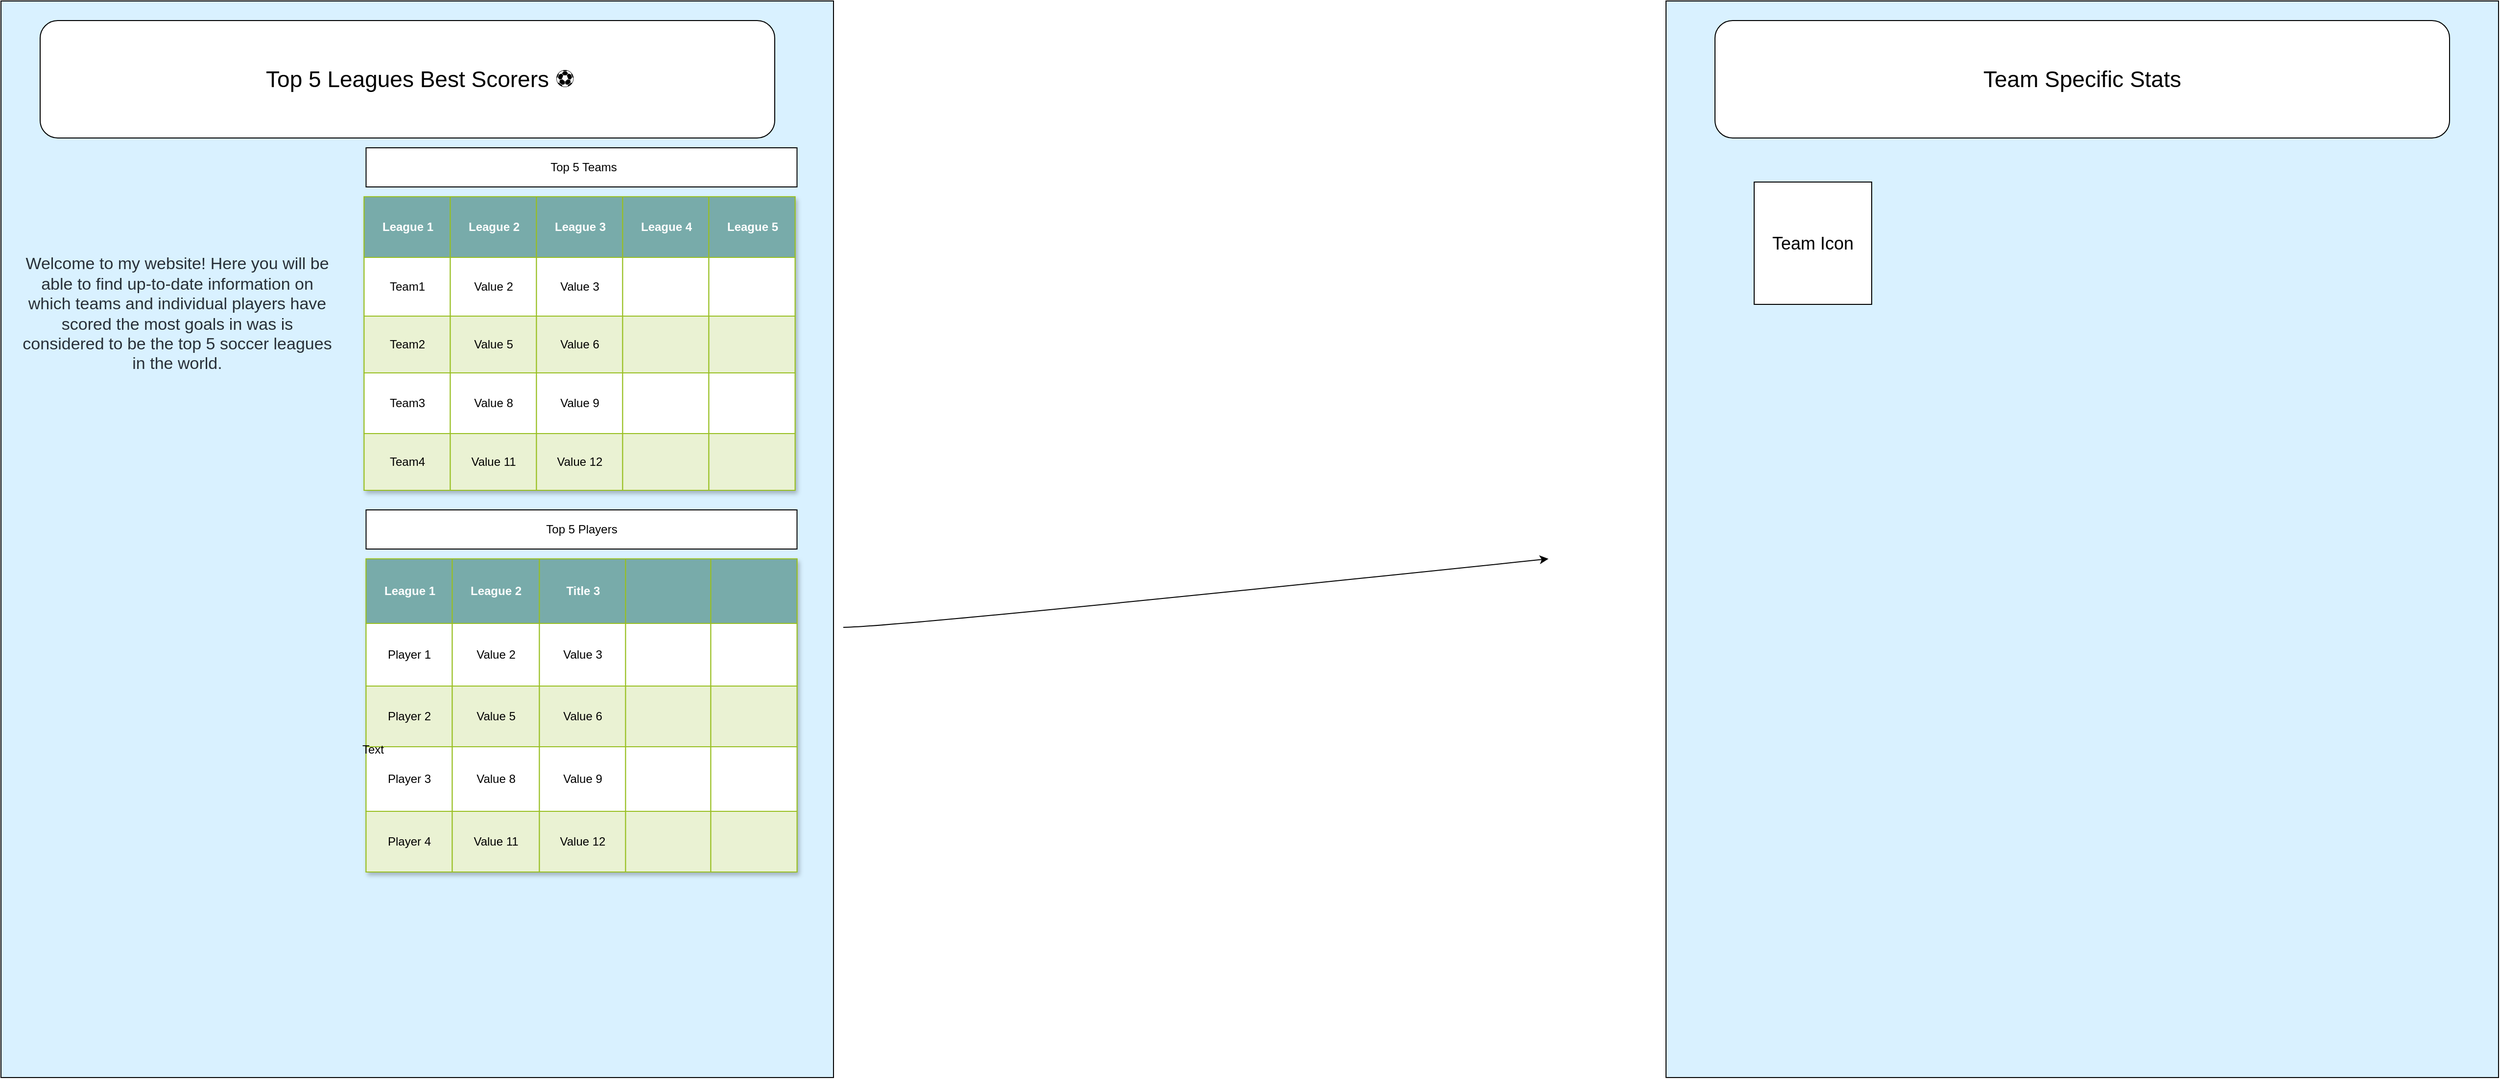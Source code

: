 <mxfile version="24.7.6">
  <diagram name="Page-1" id="lAEC4sKNwvME6B4Y-kTL">
    <mxGraphModel dx="2607" dy="1407" grid="1" gridSize="10" guides="1" tooltips="1" connect="1" arrows="1" fold="1" page="1" pageScale="1" pageWidth="850" pageHeight="1100" math="0" shadow="0">
      <root>
        <mxCell id="0" />
        <mxCell id="1" parent="0" />
        <mxCell id="4pZrdhgn44m1h8Vc9Evg-91" value="" style="rounded=0;whiteSpace=wrap;html=1;fillColor=#D9F1FF;" parent="1" vertex="1">
          <mxGeometry width="850" height="1100" as="geometry" />
        </mxCell>
        <mxCell id="2yeSt3VRnw0PstPdTCbh-1" value="" style="rounded=1;whiteSpace=wrap;html=1;" parent="1" vertex="1">
          <mxGeometry x="40" y="20" width="750" height="120" as="geometry" />
        </mxCell>
        <mxCell id="4pZrdhgn44m1h8Vc9Evg-7" value="Assets" style="childLayout=tableLayout;recursiveResize=0;strokeColor=#98bf21;fillColor=#c1cfda;shadow=1;textShadow=0;" parent="1" vertex="1">
          <mxGeometry x="370.75" y="200" width="440" height="300" as="geometry" />
        </mxCell>
        <mxCell id="4pZrdhgn44m1h8Vc9Evg-8" style="shape=tableRow;horizontal=0;startSize=0;swimlaneHead=0;swimlaneBody=0;top=0;left=0;bottom=0;right=0;dropTarget=0;collapsible=0;recursiveResize=0;expand=0;fontStyle=0;strokeColor=inherit;fillColor=#ffffff;" parent="4pZrdhgn44m1h8Vc9Evg-7" vertex="1">
          <mxGeometry width="440" height="62" as="geometry" />
        </mxCell>
        <mxCell id="4pZrdhgn44m1h8Vc9Evg-9" value="League 1" style="connectable=0;recursiveResize=0;strokeColor=inherit;fillColor=#78abaa;align=center;fontStyle=1;fontColor=#FFFFFF;html=1;" parent="4pZrdhgn44m1h8Vc9Evg-8" vertex="1">
          <mxGeometry width="88" height="62" as="geometry">
            <mxRectangle width="88" height="62" as="alternateBounds" />
          </mxGeometry>
        </mxCell>
        <mxCell id="4pZrdhgn44m1h8Vc9Evg-10" value="League 2" style="connectable=0;recursiveResize=0;strokeColor=inherit;fillColor=#78abaa;align=center;fontStyle=1;fontColor=#FFFFFF;html=1;" parent="4pZrdhgn44m1h8Vc9Evg-8" vertex="1">
          <mxGeometry x="88" width="88" height="62" as="geometry">
            <mxRectangle width="88" height="62" as="alternateBounds" />
          </mxGeometry>
        </mxCell>
        <mxCell id="4pZrdhgn44m1h8Vc9Evg-11" value="League 3" style="connectable=0;recursiveResize=0;strokeColor=inherit;fillColor=#78abaa;align=center;fontStyle=1;fontColor=#FFFFFF;html=1;" parent="4pZrdhgn44m1h8Vc9Evg-8" vertex="1">
          <mxGeometry x="176" width="88" height="62" as="geometry">
            <mxRectangle width="88" height="62" as="alternateBounds" />
          </mxGeometry>
        </mxCell>
        <mxCell id="4pZrdhgn44m1h8Vc9Evg-49" value="League 4" style="connectable=0;recursiveResize=0;strokeColor=inherit;fillColor=#78abaa;align=center;fontStyle=1;fontColor=#FFFFFF;html=1;" parent="4pZrdhgn44m1h8Vc9Evg-8" vertex="1">
          <mxGeometry x="264" width="88" height="62" as="geometry">
            <mxRectangle width="88" height="62" as="alternateBounds" />
          </mxGeometry>
        </mxCell>
        <mxCell id="4pZrdhgn44m1h8Vc9Evg-54" value="League 5" style="connectable=0;recursiveResize=0;strokeColor=inherit;fillColor=#78abaa;align=center;fontStyle=1;fontColor=#FFFFFF;html=1;" parent="4pZrdhgn44m1h8Vc9Evg-8" vertex="1">
          <mxGeometry x="352" width="88" height="62" as="geometry">
            <mxRectangle width="88" height="62" as="alternateBounds" />
          </mxGeometry>
        </mxCell>
        <mxCell id="4pZrdhgn44m1h8Vc9Evg-12" value="" style="shape=tableRow;horizontal=0;startSize=0;swimlaneHead=0;swimlaneBody=0;top=0;left=0;bottom=0;right=0;dropTarget=0;collapsible=0;recursiveResize=0;expand=0;fontStyle=0;strokeColor=inherit;fillColor=#ffffff;" parent="4pZrdhgn44m1h8Vc9Evg-7" vertex="1">
          <mxGeometry y="62" width="440" height="60" as="geometry" />
        </mxCell>
        <mxCell id="4pZrdhgn44m1h8Vc9Evg-13" value="Team1" style="connectable=0;recursiveResize=0;strokeColor=inherit;fillColor=inherit;align=center;whiteSpace=wrap;html=1;" parent="4pZrdhgn44m1h8Vc9Evg-12" vertex="1">
          <mxGeometry width="88" height="60" as="geometry">
            <mxRectangle width="88" height="60" as="alternateBounds" />
          </mxGeometry>
        </mxCell>
        <mxCell id="4pZrdhgn44m1h8Vc9Evg-14" value="Value 2" style="connectable=0;recursiveResize=0;strokeColor=inherit;fillColor=inherit;align=center;whiteSpace=wrap;html=1;" parent="4pZrdhgn44m1h8Vc9Evg-12" vertex="1">
          <mxGeometry x="88" width="88" height="60" as="geometry">
            <mxRectangle width="88" height="60" as="alternateBounds" />
          </mxGeometry>
        </mxCell>
        <mxCell id="4pZrdhgn44m1h8Vc9Evg-15" value="Value 3" style="connectable=0;recursiveResize=0;strokeColor=inherit;fillColor=inherit;align=center;whiteSpace=wrap;html=1;" parent="4pZrdhgn44m1h8Vc9Evg-12" vertex="1">
          <mxGeometry x="176" width="88" height="60" as="geometry">
            <mxRectangle width="88" height="60" as="alternateBounds" />
          </mxGeometry>
        </mxCell>
        <mxCell id="4pZrdhgn44m1h8Vc9Evg-50" style="connectable=0;recursiveResize=0;strokeColor=inherit;fillColor=inherit;align=center;whiteSpace=wrap;html=1;" parent="4pZrdhgn44m1h8Vc9Evg-12" vertex="1">
          <mxGeometry x="264" width="88" height="60" as="geometry">
            <mxRectangle width="88" height="60" as="alternateBounds" />
          </mxGeometry>
        </mxCell>
        <mxCell id="4pZrdhgn44m1h8Vc9Evg-55" style="connectable=0;recursiveResize=0;strokeColor=inherit;fillColor=inherit;align=center;whiteSpace=wrap;html=1;" parent="4pZrdhgn44m1h8Vc9Evg-12" vertex="1">
          <mxGeometry x="352" width="88" height="60" as="geometry">
            <mxRectangle width="88" height="60" as="alternateBounds" />
          </mxGeometry>
        </mxCell>
        <mxCell id="4pZrdhgn44m1h8Vc9Evg-16" value="" style="shape=tableRow;horizontal=0;startSize=0;swimlaneHead=0;swimlaneBody=0;top=0;left=0;bottom=0;right=0;dropTarget=0;collapsible=0;recursiveResize=0;expand=0;fontStyle=1;strokeColor=inherit;fillColor=#EAF2D3;" parent="4pZrdhgn44m1h8Vc9Evg-7" vertex="1">
          <mxGeometry y="122" width="440" height="58" as="geometry" />
        </mxCell>
        <mxCell id="4pZrdhgn44m1h8Vc9Evg-17" value="Team2" style="connectable=0;recursiveResize=0;strokeColor=inherit;fillColor=inherit;whiteSpace=wrap;html=1;" parent="4pZrdhgn44m1h8Vc9Evg-16" vertex="1">
          <mxGeometry width="88" height="58" as="geometry">
            <mxRectangle width="88" height="58" as="alternateBounds" />
          </mxGeometry>
        </mxCell>
        <mxCell id="4pZrdhgn44m1h8Vc9Evg-18" value="Value 5" style="connectable=0;recursiveResize=0;strokeColor=inherit;fillColor=inherit;whiteSpace=wrap;html=1;" parent="4pZrdhgn44m1h8Vc9Evg-16" vertex="1">
          <mxGeometry x="88" width="88" height="58" as="geometry">
            <mxRectangle width="88" height="58" as="alternateBounds" />
          </mxGeometry>
        </mxCell>
        <mxCell id="4pZrdhgn44m1h8Vc9Evg-19" value="Value 6" style="connectable=0;recursiveResize=0;strokeColor=inherit;fillColor=inherit;whiteSpace=wrap;html=1;" parent="4pZrdhgn44m1h8Vc9Evg-16" vertex="1">
          <mxGeometry x="176" width="88" height="58" as="geometry">
            <mxRectangle width="88" height="58" as="alternateBounds" />
          </mxGeometry>
        </mxCell>
        <mxCell id="4pZrdhgn44m1h8Vc9Evg-51" style="connectable=0;recursiveResize=0;strokeColor=inherit;fillColor=inherit;whiteSpace=wrap;html=1;" parent="4pZrdhgn44m1h8Vc9Evg-16" vertex="1">
          <mxGeometry x="264" width="88" height="58" as="geometry">
            <mxRectangle width="88" height="58" as="alternateBounds" />
          </mxGeometry>
        </mxCell>
        <mxCell id="4pZrdhgn44m1h8Vc9Evg-56" style="connectable=0;recursiveResize=0;strokeColor=inherit;fillColor=inherit;whiteSpace=wrap;html=1;" parent="4pZrdhgn44m1h8Vc9Evg-16" vertex="1">
          <mxGeometry x="352" width="88" height="58" as="geometry">
            <mxRectangle width="88" height="58" as="alternateBounds" />
          </mxGeometry>
        </mxCell>
        <mxCell id="4pZrdhgn44m1h8Vc9Evg-20" value="" style="shape=tableRow;horizontal=0;startSize=0;swimlaneHead=0;swimlaneBody=0;top=0;left=0;bottom=0;right=0;dropTarget=0;collapsible=0;recursiveResize=0;expand=0;fontStyle=0;strokeColor=inherit;fillColor=#ffffff;" parent="4pZrdhgn44m1h8Vc9Evg-7" vertex="1">
          <mxGeometry y="180" width="440" height="62" as="geometry" />
        </mxCell>
        <mxCell id="4pZrdhgn44m1h8Vc9Evg-21" value="Team3" style="connectable=0;recursiveResize=0;strokeColor=inherit;fillColor=inherit;fontStyle=0;align=center;whiteSpace=wrap;html=1;" parent="4pZrdhgn44m1h8Vc9Evg-20" vertex="1">
          <mxGeometry width="88" height="62" as="geometry">
            <mxRectangle width="88" height="62" as="alternateBounds" />
          </mxGeometry>
        </mxCell>
        <mxCell id="4pZrdhgn44m1h8Vc9Evg-22" value="Value 8" style="connectable=0;recursiveResize=0;strokeColor=inherit;fillColor=inherit;fontStyle=0;align=center;whiteSpace=wrap;html=1;" parent="4pZrdhgn44m1h8Vc9Evg-20" vertex="1">
          <mxGeometry x="88" width="88" height="62" as="geometry">
            <mxRectangle width="88" height="62" as="alternateBounds" />
          </mxGeometry>
        </mxCell>
        <mxCell id="4pZrdhgn44m1h8Vc9Evg-23" value="Value 9" style="connectable=0;recursiveResize=0;strokeColor=inherit;fillColor=inherit;fontStyle=0;align=center;whiteSpace=wrap;html=1;" parent="4pZrdhgn44m1h8Vc9Evg-20" vertex="1">
          <mxGeometry x="176" width="88" height="62" as="geometry">
            <mxRectangle width="88" height="62" as="alternateBounds" />
          </mxGeometry>
        </mxCell>
        <mxCell id="4pZrdhgn44m1h8Vc9Evg-52" style="connectable=0;recursiveResize=0;strokeColor=inherit;fillColor=inherit;fontStyle=0;align=center;whiteSpace=wrap;html=1;" parent="4pZrdhgn44m1h8Vc9Evg-20" vertex="1">
          <mxGeometry x="264" width="88" height="62" as="geometry">
            <mxRectangle width="88" height="62" as="alternateBounds" />
          </mxGeometry>
        </mxCell>
        <mxCell id="4pZrdhgn44m1h8Vc9Evg-57" style="connectable=0;recursiveResize=0;strokeColor=inherit;fillColor=inherit;fontStyle=0;align=center;whiteSpace=wrap;html=1;" parent="4pZrdhgn44m1h8Vc9Evg-20" vertex="1">
          <mxGeometry x="352" width="88" height="62" as="geometry">
            <mxRectangle width="88" height="62" as="alternateBounds" />
          </mxGeometry>
        </mxCell>
        <mxCell id="4pZrdhgn44m1h8Vc9Evg-24" value="" style="shape=tableRow;horizontal=0;startSize=0;swimlaneHead=0;swimlaneBody=0;top=0;left=0;bottom=0;right=0;dropTarget=0;collapsible=0;recursiveResize=0;expand=0;fontStyle=1;strokeColor=inherit;fillColor=#EAF2D3;" parent="4pZrdhgn44m1h8Vc9Evg-7" vertex="1">
          <mxGeometry y="242" width="440" height="58" as="geometry" />
        </mxCell>
        <mxCell id="4pZrdhgn44m1h8Vc9Evg-25" value="Team4" style="connectable=0;recursiveResize=0;strokeColor=inherit;fillColor=inherit;whiteSpace=wrap;html=1;" parent="4pZrdhgn44m1h8Vc9Evg-24" vertex="1">
          <mxGeometry width="88" height="58" as="geometry">
            <mxRectangle width="88" height="58" as="alternateBounds" />
          </mxGeometry>
        </mxCell>
        <mxCell id="4pZrdhgn44m1h8Vc9Evg-26" value="Value 11" style="connectable=0;recursiveResize=0;strokeColor=inherit;fillColor=inherit;whiteSpace=wrap;html=1;" parent="4pZrdhgn44m1h8Vc9Evg-24" vertex="1">
          <mxGeometry x="88" width="88" height="58" as="geometry">
            <mxRectangle width="88" height="58" as="alternateBounds" />
          </mxGeometry>
        </mxCell>
        <mxCell id="4pZrdhgn44m1h8Vc9Evg-27" value="Value 12" style="connectable=0;recursiveResize=0;strokeColor=inherit;fillColor=inherit;whiteSpace=wrap;html=1;" parent="4pZrdhgn44m1h8Vc9Evg-24" vertex="1">
          <mxGeometry x="176" width="88" height="58" as="geometry">
            <mxRectangle width="88" height="58" as="alternateBounds" />
          </mxGeometry>
        </mxCell>
        <mxCell id="4pZrdhgn44m1h8Vc9Evg-53" style="connectable=0;recursiveResize=0;strokeColor=inherit;fillColor=inherit;whiteSpace=wrap;html=1;" parent="4pZrdhgn44m1h8Vc9Evg-24" vertex="1">
          <mxGeometry x="264" width="88" height="58" as="geometry">
            <mxRectangle width="88" height="58" as="alternateBounds" />
          </mxGeometry>
        </mxCell>
        <mxCell id="4pZrdhgn44m1h8Vc9Evg-58" style="connectable=0;recursiveResize=0;strokeColor=inherit;fillColor=inherit;whiteSpace=wrap;html=1;" parent="4pZrdhgn44m1h8Vc9Evg-24" vertex="1">
          <mxGeometry x="352" width="88" height="58" as="geometry">
            <mxRectangle width="88" height="58" as="alternateBounds" />
          </mxGeometry>
        </mxCell>
        <mxCell id="4pZrdhgn44m1h8Vc9Evg-59" value="&lt;font style=&quot;font-size: 23px;&quot;&gt;&amp;nbsp;Top 5 Leagues Best Scorers ⚽&lt;/font&gt;" style="text;html=1;align=center;verticalAlign=middle;whiteSpace=wrap;rounded=0;" parent="1" vertex="1">
          <mxGeometry x="251" y="38.12" width="347.75" height="83.75" as="geometry" />
        </mxCell>
        <mxCell id="4pZrdhgn44m1h8Vc9Evg-92" value="&lt;font style=&quot;font-size: 17px;&quot;&gt;Welcome to my website! Here you will be able to find up-to-date information on which teams and individual players have scored the most goals in was is considered to be the top 5 soccer leagues in the world. &lt;/font&gt;" style="text;html=1;align=center;verticalAlign=middle;whiteSpace=wrap;rounded=0;fontColor=#283038;" parent="1" vertex="1">
          <mxGeometry x="20" y="150" width="320" height="340" as="geometry" />
        </mxCell>
        <mxCell id="4pZrdhgn44m1h8Vc9Evg-60" value="Assets" style="childLayout=tableLayout;recursiveResize=0;strokeColor=#98bf21;fillColor=#A7C942;shadow=1;" parent="1" vertex="1">
          <mxGeometry x="372.75" y="570" width="440" height="320" as="geometry" />
        </mxCell>
        <mxCell id="4pZrdhgn44m1h8Vc9Evg-61" style="shape=tableRow;horizontal=0;startSize=0;swimlaneHead=0;swimlaneBody=0;top=0;left=0;bottom=0;right=0;dropTarget=0;collapsible=0;recursiveResize=0;expand=0;fontStyle=0;strokeColor=inherit;fillColor=#ffffff;" parent="4pZrdhgn44m1h8Vc9Evg-60" vertex="1">
          <mxGeometry width="440" height="66" as="geometry" />
        </mxCell>
        <mxCell id="4pZrdhgn44m1h8Vc9Evg-62" value="League 1" style="connectable=0;recursiveResize=0;strokeColor=inherit;fillColor=#78abaa;align=center;fontStyle=1;fontColor=#FFFFFF;html=1;" parent="4pZrdhgn44m1h8Vc9Evg-61" vertex="1">
          <mxGeometry width="88" height="66" as="geometry">
            <mxRectangle width="88" height="66" as="alternateBounds" />
          </mxGeometry>
        </mxCell>
        <mxCell id="4pZrdhgn44m1h8Vc9Evg-63" value="League 2" style="connectable=0;recursiveResize=0;strokeColor=inherit;fillColor=#78abaa;align=center;fontStyle=1;fontColor=#FFFFFF;html=1;" parent="4pZrdhgn44m1h8Vc9Evg-61" vertex="1">
          <mxGeometry x="88" width="89" height="66" as="geometry">
            <mxRectangle width="89" height="66" as="alternateBounds" />
          </mxGeometry>
        </mxCell>
        <mxCell id="4pZrdhgn44m1h8Vc9Evg-64" value="Title 3" style="connectable=0;recursiveResize=0;strokeColor=inherit;fillColor=#78abaa;align=center;fontStyle=1;fontColor=#FFFFFF;html=1;" parent="4pZrdhgn44m1h8Vc9Evg-61" vertex="1">
          <mxGeometry x="177" width="88" height="66" as="geometry">
            <mxRectangle width="88" height="66" as="alternateBounds" />
          </mxGeometry>
        </mxCell>
        <mxCell id="4pZrdhgn44m1h8Vc9Evg-81" style="connectable=0;recursiveResize=0;strokeColor=inherit;fillColor=#78abaa;align=center;fontStyle=1;fontColor=#FFFFFF;html=1;" parent="4pZrdhgn44m1h8Vc9Evg-61" vertex="1">
          <mxGeometry x="265" width="87" height="66" as="geometry">
            <mxRectangle width="87" height="66" as="alternateBounds" />
          </mxGeometry>
        </mxCell>
        <mxCell id="4pZrdhgn44m1h8Vc9Evg-86" style="connectable=0;recursiveResize=0;strokeColor=inherit;fillColor=#78ABAA;align=center;fontStyle=1;fontColor=#FFFFFF;html=1;" parent="4pZrdhgn44m1h8Vc9Evg-61" vertex="1">
          <mxGeometry x="352" width="88" height="66" as="geometry">
            <mxRectangle width="88" height="66" as="alternateBounds" />
          </mxGeometry>
        </mxCell>
        <mxCell id="4pZrdhgn44m1h8Vc9Evg-65" value="" style="shape=tableRow;horizontal=0;startSize=0;swimlaneHead=0;swimlaneBody=0;top=0;left=0;bottom=0;right=0;dropTarget=0;collapsible=0;recursiveResize=0;expand=0;fontStyle=0;strokeColor=inherit;fillColor=#ffffff;" parent="4pZrdhgn44m1h8Vc9Evg-60" vertex="1">
          <mxGeometry y="66" width="440" height="64" as="geometry" />
        </mxCell>
        <mxCell id="4pZrdhgn44m1h8Vc9Evg-66" value="Player 1" style="connectable=0;recursiveResize=0;strokeColor=inherit;fillColor=inherit;align=center;whiteSpace=wrap;html=1;" parent="4pZrdhgn44m1h8Vc9Evg-65" vertex="1">
          <mxGeometry width="88" height="64" as="geometry">
            <mxRectangle width="88" height="64" as="alternateBounds" />
          </mxGeometry>
        </mxCell>
        <mxCell id="4pZrdhgn44m1h8Vc9Evg-67" value="Value 2" style="connectable=0;recursiveResize=0;strokeColor=inherit;fillColor=inherit;align=center;whiteSpace=wrap;html=1;" parent="4pZrdhgn44m1h8Vc9Evg-65" vertex="1">
          <mxGeometry x="88" width="89" height="64" as="geometry">
            <mxRectangle width="89" height="64" as="alternateBounds" />
          </mxGeometry>
        </mxCell>
        <mxCell id="4pZrdhgn44m1h8Vc9Evg-68" value="Value 3" style="connectable=0;recursiveResize=0;strokeColor=inherit;fillColor=inherit;align=center;whiteSpace=wrap;html=1;" parent="4pZrdhgn44m1h8Vc9Evg-65" vertex="1">
          <mxGeometry x="177" width="88" height="64" as="geometry">
            <mxRectangle width="88" height="64" as="alternateBounds" />
          </mxGeometry>
        </mxCell>
        <mxCell id="4pZrdhgn44m1h8Vc9Evg-82" style="connectable=0;recursiveResize=0;strokeColor=inherit;fillColor=inherit;align=center;whiteSpace=wrap;html=1;" parent="4pZrdhgn44m1h8Vc9Evg-65" vertex="1">
          <mxGeometry x="265" width="87" height="64" as="geometry">
            <mxRectangle width="87" height="64" as="alternateBounds" />
          </mxGeometry>
        </mxCell>
        <mxCell id="4pZrdhgn44m1h8Vc9Evg-87" style="connectable=0;recursiveResize=0;strokeColor=inherit;fillColor=inherit;align=center;whiteSpace=wrap;html=1;" parent="4pZrdhgn44m1h8Vc9Evg-65" vertex="1">
          <mxGeometry x="352" width="88" height="64" as="geometry">
            <mxRectangle width="88" height="64" as="alternateBounds" />
          </mxGeometry>
        </mxCell>
        <mxCell id="4pZrdhgn44m1h8Vc9Evg-69" value="" style="shape=tableRow;horizontal=0;startSize=0;swimlaneHead=0;swimlaneBody=0;top=0;left=0;bottom=0;right=0;dropTarget=0;collapsible=0;recursiveResize=0;expand=0;fontStyle=1;strokeColor=inherit;fillColor=#EAF2D3;" parent="4pZrdhgn44m1h8Vc9Evg-60" vertex="1">
          <mxGeometry y="130" width="440" height="62" as="geometry" />
        </mxCell>
        <mxCell id="4pZrdhgn44m1h8Vc9Evg-70" value="Player 2" style="connectable=0;recursiveResize=0;strokeColor=inherit;fillColor=inherit;whiteSpace=wrap;html=1;" parent="4pZrdhgn44m1h8Vc9Evg-69" vertex="1">
          <mxGeometry width="88" height="62" as="geometry">
            <mxRectangle width="88" height="62" as="alternateBounds" />
          </mxGeometry>
        </mxCell>
        <mxCell id="4pZrdhgn44m1h8Vc9Evg-71" value="Value 5" style="connectable=0;recursiveResize=0;strokeColor=inherit;fillColor=inherit;whiteSpace=wrap;html=1;" parent="4pZrdhgn44m1h8Vc9Evg-69" vertex="1">
          <mxGeometry x="88" width="89" height="62" as="geometry">
            <mxRectangle width="89" height="62" as="alternateBounds" />
          </mxGeometry>
        </mxCell>
        <mxCell id="4pZrdhgn44m1h8Vc9Evg-72" value="Value 6" style="connectable=0;recursiveResize=0;strokeColor=inherit;fillColor=inherit;whiteSpace=wrap;html=1;" parent="4pZrdhgn44m1h8Vc9Evg-69" vertex="1">
          <mxGeometry x="177" width="88" height="62" as="geometry">
            <mxRectangle width="88" height="62" as="alternateBounds" />
          </mxGeometry>
        </mxCell>
        <mxCell id="4pZrdhgn44m1h8Vc9Evg-83" style="connectable=0;recursiveResize=0;strokeColor=inherit;fillColor=inherit;whiteSpace=wrap;html=1;" parent="4pZrdhgn44m1h8Vc9Evg-69" vertex="1">
          <mxGeometry x="265" width="87" height="62" as="geometry">
            <mxRectangle width="87" height="62" as="alternateBounds" />
          </mxGeometry>
        </mxCell>
        <mxCell id="4pZrdhgn44m1h8Vc9Evg-88" style="connectable=0;recursiveResize=0;strokeColor=inherit;fillColor=inherit;whiteSpace=wrap;html=1;" parent="4pZrdhgn44m1h8Vc9Evg-69" vertex="1">
          <mxGeometry x="352" width="88" height="62" as="geometry">
            <mxRectangle width="88" height="62" as="alternateBounds" />
          </mxGeometry>
        </mxCell>
        <mxCell id="4pZrdhgn44m1h8Vc9Evg-73" value="" style="shape=tableRow;horizontal=0;startSize=0;swimlaneHead=0;swimlaneBody=0;top=0;left=0;bottom=0;right=0;dropTarget=0;collapsible=0;recursiveResize=0;expand=0;fontStyle=0;strokeColor=inherit;fillColor=#ffffff;" parent="4pZrdhgn44m1h8Vc9Evg-60" vertex="1">
          <mxGeometry y="192" width="440" height="66" as="geometry" />
        </mxCell>
        <mxCell id="4pZrdhgn44m1h8Vc9Evg-74" value="Player 3" style="connectable=0;recursiveResize=0;strokeColor=inherit;fillColor=inherit;fontStyle=0;align=center;whiteSpace=wrap;html=1;" parent="4pZrdhgn44m1h8Vc9Evg-73" vertex="1">
          <mxGeometry width="88" height="66" as="geometry">
            <mxRectangle width="88" height="66" as="alternateBounds" />
          </mxGeometry>
        </mxCell>
        <mxCell id="4pZrdhgn44m1h8Vc9Evg-75" value="Value 8" style="connectable=0;recursiveResize=0;strokeColor=inherit;fillColor=inherit;fontStyle=0;align=center;whiteSpace=wrap;html=1;" parent="4pZrdhgn44m1h8Vc9Evg-73" vertex="1">
          <mxGeometry x="88" width="89" height="66" as="geometry">
            <mxRectangle width="89" height="66" as="alternateBounds" />
          </mxGeometry>
        </mxCell>
        <mxCell id="4pZrdhgn44m1h8Vc9Evg-76" value="Value 9" style="connectable=0;recursiveResize=0;strokeColor=inherit;fillColor=inherit;fontStyle=0;align=center;whiteSpace=wrap;html=1;" parent="4pZrdhgn44m1h8Vc9Evg-73" vertex="1">
          <mxGeometry x="177" width="88" height="66" as="geometry">
            <mxRectangle width="88" height="66" as="alternateBounds" />
          </mxGeometry>
        </mxCell>
        <mxCell id="4pZrdhgn44m1h8Vc9Evg-84" style="connectable=0;recursiveResize=0;strokeColor=inherit;fillColor=inherit;fontStyle=0;align=center;whiteSpace=wrap;html=1;" parent="4pZrdhgn44m1h8Vc9Evg-73" vertex="1">
          <mxGeometry x="265" width="87" height="66" as="geometry">
            <mxRectangle width="87" height="66" as="alternateBounds" />
          </mxGeometry>
        </mxCell>
        <mxCell id="4pZrdhgn44m1h8Vc9Evg-89" style="connectable=0;recursiveResize=0;strokeColor=inherit;fillColor=inherit;fontStyle=0;align=center;whiteSpace=wrap;html=1;" parent="4pZrdhgn44m1h8Vc9Evg-73" vertex="1">
          <mxGeometry x="352" width="88" height="66" as="geometry">
            <mxRectangle width="88" height="66" as="alternateBounds" />
          </mxGeometry>
        </mxCell>
        <mxCell id="4pZrdhgn44m1h8Vc9Evg-77" value="" style="shape=tableRow;horizontal=0;startSize=0;swimlaneHead=0;swimlaneBody=0;top=0;left=0;bottom=0;right=0;dropTarget=0;collapsible=0;recursiveResize=0;expand=0;fontStyle=1;strokeColor=inherit;fillColor=#EAF2D3;" parent="4pZrdhgn44m1h8Vc9Evg-60" vertex="1">
          <mxGeometry y="258" width="440" height="62" as="geometry" />
        </mxCell>
        <mxCell id="4pZrdhgn44m1h8Vc9Evg-78" value="Player 4" style="connectable=0;recursiveResize=0;strokeColor=inherit;fillColor=inherit;whiteSpace=wrap;html=1;" parent="4pZrdhgn44m1h8Vc9Evg-77" vertex="1">
          <mxGeometry width="88" height="62" as="geometry">
            <mxRectangle width="88" height="62" as="alternateBounds" />
          </mxGeometry>
        </mxCell>
        <mxCell id="4pZrdhgn44m1h8Vc9Evg-79" value="Value 11" style="connectable=0;recursiveResize=0;strokeColor=inherit;fillColor=inherit;whiteSpace=wrap;html=1;" parent="4pZrdhgn44m1h8Vc9Evg-77" vertex="1">
          <mxGeometry x="88" width="89" height="62" as="geometry">
            <mxRectangle width="89" height="62" as="alternateBounds" />
          </mxGeometry>
        </mxCell>
        <mxCell id="4pZrdhgn44m1h8Vc9Evg-80" value="Value 12" style="connectable=0;recursiveResize=0;strokeColor=inherit;fillColor=inherit;whiteSpace=wrap;html=1;" parent="4pZrdhgn44m1h8Vc9Evg-77" vertex="1">
          <mxGeometry x="177" width="88" height="62" as="geometry">
            <mxRectangle width="88" height="62" as="alternateBounds" />
          </mxGeometry>
        </mxCell>
        <mxCell id="4pZrdhgn44m1h8Vc9Evg-85" style="connectable=0;recursiveResize=0;strokeColor=inherit;fillColor=inherit;whiteSpace=wrap;html=1;" parent="4pZrdhgn44m1h8Vc9Evg-77" vertex="1">
          <mxGeometry x="265" width="87" height="62" as="geometry">
            <mxRectangle width="87" height="62" as="alternateBounds" />
          </mxGeometry>
        </mxCell>
        <mxCell id="4pZrdhgn44m1h8Vc9Evg-90" style="connectable=0;recursiveResize=0;strokeColor=inherit;fillColor=inherit;whiteSpace=wrap;html=1;" parent="4pZrdhgn44m1h8Vc9Evg-77" vertex="1">
          <mxGeometry x="352" width="88" height="62" as="geometry">
            <mxRectangle width="88" height="62" as="alternateBounds" />
          </mxGeometry>
        </mxCell>
        <mxCell id="4pZrdhgn44m1h8Vc9Evg-93" value="" style="rounded=0;whiteSpace=wrap;html=1;" parent="1" vertex="1">
          <mxGeometry x="372.75" y="150" width="440" height="40" as="geometry" />
        </mxCell>
        <mxCell id="4pZrdhgn44m1h8Vc9Evg-94" value="Top 5 Teams" style="text;html=1;align=center;verticalAlign=middle;whiteSpace=wrap;rounded=0;" parent="1" vertex="1">
          <mxGeometry x="430" y="155" width="330" height="30" as="geometry" />
        </mxCell>
        <mxCell id="4pZrdhgn44m1h8Vc9Evg-96" value="" style="rounded=0;whiteSpace=wrap;html=1;" parent="1" vertex="1">
          <mxGeometry x="372.75" y="520" width="440" height="40" as="geometry" />
        </mxCell>
        <mxCell id="4pZrdhgn44m1h8Vc9Evg-97" value="Top 5 Players" style="text;html=1;align=center;verticalAlign=middle;whiteSpace=wrap;rounded=0;" parent="1" vertex="1">
          <mxGeometry x="452.75" y="525" width="280" height="30" as="geometry" />
        </mxCell>
        <mxCell id="CWEapN3kdoYWzAm_LrI1-2" value="" style="curved=1;endArrow=classic;html=1;rounded=0;" edge="1" parent="1">
          <mxGeometry width="50" height="50" relative="1" as="geometry">
            <mxPoint x="860" y="640" as="sourcePoint" />
            <mxPoint x="1580" y="570" as="targetPoint" />
            <Array as="points">
              <mxPoint x="910" y="640" />
            </Array>
          </mxGeometry>
        </mxCell>
        <mxCell id="CWEapN3kdoYWzAm_LrI1-3" value="" style="rounded=0;whiteSpace=wrap;html=1;fillColor=#D9F1FF;" vertex="1" parent="1">
          <mxGeometry x="1700" width="850" height="1100" as="geometry" />
        </mxCell>
        <mxCell id="CWEapN3kdoYWzAm_LrI1-4" value="&lt;font style=&quot;font-size: 23px;&quot;&gt;Team Specific Stats&lt;/font&gt;" style="rounded=1;whiteSpace=wrap;html=1;" vertex="1" parent="1">
          <mxGeometry x="1750" y="20" width="750" height="120" as="geometry" />
        </mxCell>
        <mxCell id="CWEapN3kdoYWzAm_LrI1-5" value="Text" style="text;html=1;align=center;verticalAlign=middle;whiteSpace=wrap;rounded=0;" vertex="1" parent="1">
          <mxGeometry x="350" y="750" width="60" height="30" as="geometry" />
        </mxCell>
        <mxCell id="CWEapN3kdoYWzAm_LrI1-6" value="&lt;font style=&quot;font-size: 18px;&quot;&gt;Team Icon&lt;/font&gt;" style="rounded=0;whiteSpace=wrap;html=1;" vertex="1" parent="1">
          <mxGeometry x="1790" y="185" width="120" height="125" as="geometry" />
        </mxCell>
      </root>
    </mxGraphModel>
  </diagram>
</mxfile>
